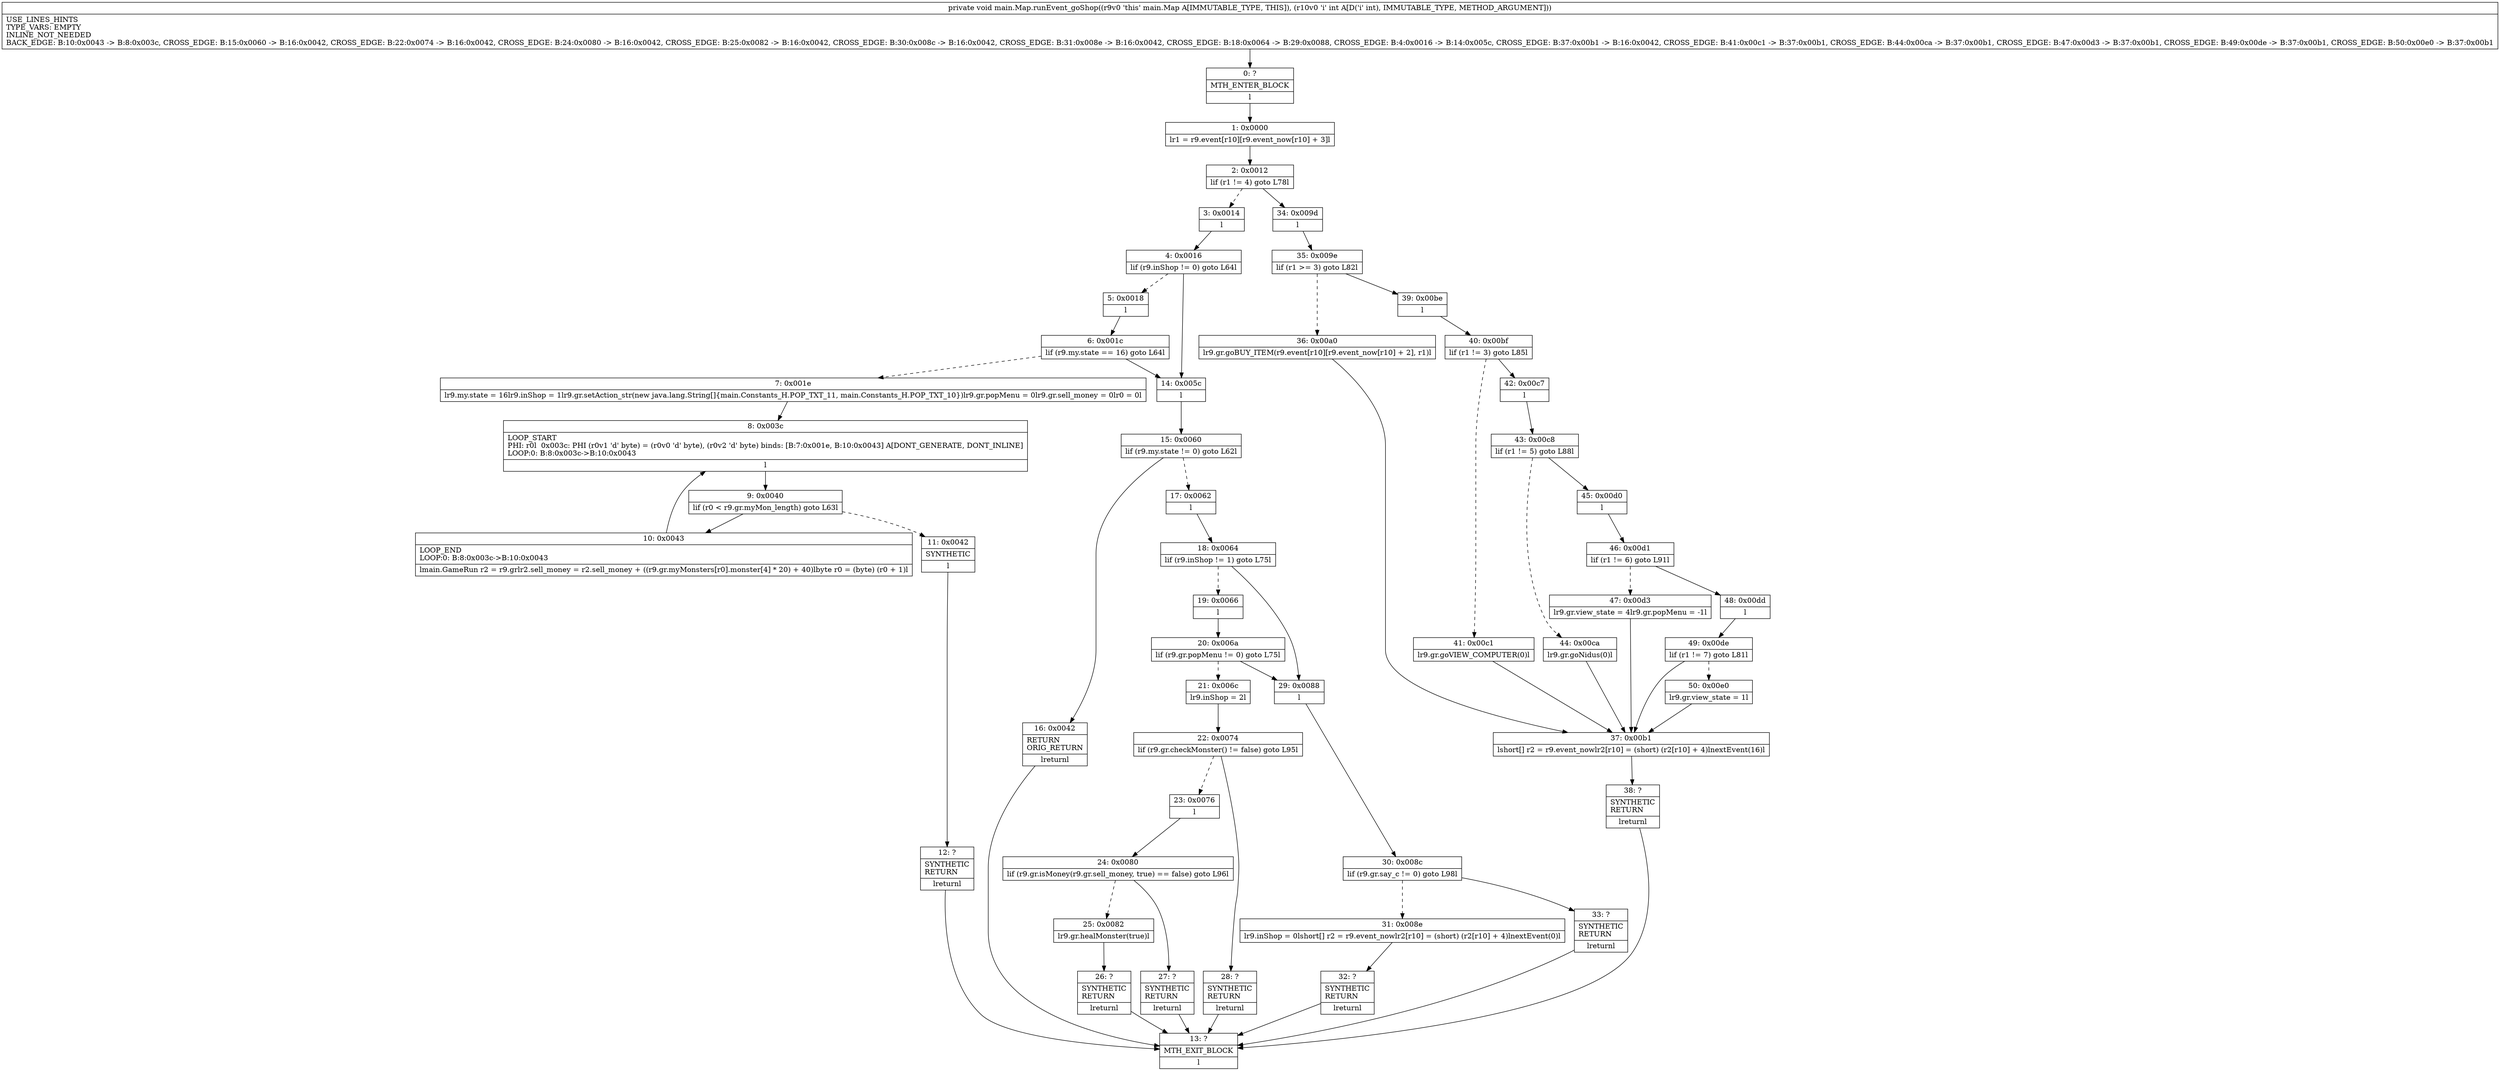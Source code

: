 digraph "CFG formain.Map.runEvent_goShop(I)V" {
Node_0 [shape=record,label="{0\:\ ?|MTH_ENTER_BLOCK\l|l}"];
Node_1 [shape=record,label="{1\:\ 0x0000|lr1 = r9.event[r10][r9.event_now[r10] + 3]l}"];
Node_2 [shape=record,label="{2\:\ 0x0012|lif (r1 != 4) goto L78l}"];
Node_3 [shape=record,label="{3\:\ 0x0014|l}"];
Node_4 [shape=record,label="{4\:\ 0x0016|lif (r9.inShop != 0) goto L64l}"];
Node_5 [shape=record,label="{5\:\ 0x0018|l}"];
Node_6 [shape=record,label="{6\:\ 0x001c|lif (r9.my.state == 16) goto L64l}"];
Node_7 [shape=record,label="{7\:\ 0x001e|lr9.my.state = 16lr9.inShop = 1lr9.gr.setAction_str(new java.lang.String[]\{main.Constants_H.POP_TXT_11, main.Constants_H.POP_TXT_10\})lr9.gr.popMenu = 0lr9.gr.sell_money = 0lr0 = 0l}"];
Node_8 [shape=record,label="{8\:\ 0x003c|LOOP_START\lPHI: r0l  0x003c: PHI (r0v1 'd' byte) = (r0v0 'd' byte), (r0v2 'd' byte) binds: [B:7:0x001e, B:10:0x0043] A[DONT_GENERATE, DONT_INLINE]\lLOOP:0: B:8:0x003c\-\>B:10:0x0043\l|l}"];
Node_9 [shape=record,label="{9\:\ 0x0040|lif (r0 \< r9.gr.myMon_length) goto L63l}"];
Node_10 [shape=record,label="{10\:\ 0x0043|LOOP_END\lLOOP:0: B:8:0x003c\-\>B:10:0x0043\l|lmain.GameRun r2 = r9.grlr2.sell_money = r2.sell_money + ((r9.gr.myMonsters[r0].monster[4] * 20) + 40)lbyte r0 = (byte) (r0 + 1)l}"];
Node_11 [shape=record,label="{11\:\ 0x0042|SYNTHETIC\l|l}"];
Node_12 [shape=record,label="{12\:\ ?|SYNTHETIC\lRETURN\l|lreturnl}"];
Node_13 [shape=record,label="{13\:\ ?|MTH_EXIT_BLOCK\l|l}"];
Node_14 [shape=record,label="{14\:\ 0x005c|l}"];
Node_15 [shape=record,label="{15\:\ 0x0060|lif (r9.my.state != 0) goto L62l}"];
Node_16 [shape=record,label="{16\:\ 0x0042|RETURN\lORIG_RETURN\l|lreturnl}"];
Node_17 [shape=record,label="{17\:\ 0x0062|l}"];
Node_18 [shape=record,label="{18\:\ 0x0064|lif (r9.inShop != 1) goto L75l}"];
Node_19 [shape=record,label="{19\:\ 0x0066|l}"];
Node_20 [shape=record,label="{20\:\ 0x006a|lif (r9.gr.popMenu != 0) goto L75l}"];
Node_21 [shape=record,label="{21\:\ 0x006c|lr9.inShop = 2l}"];
Node_22 [shape=record,label="{22\:\ 0x0074|lif (r9.gr.checkMonster() != false) goto L95l}"];
Node_23 [shape=record,label="{23\:\ 0x0076|l}"];
Node_24 [shape=record,label="{24\:\ 0x0080|lif (r9.gr.isMoney(r9.gr.sell_money, true) == false) goto L96l}"];
Node_25 [shape=record,label="{25\:\ 0x0082|lr9.gr.healMonster(true)l}"];
Node_26 [shape=record,label="{26\:\ ?|SYNTHETIC\lRETURN\l|lreturnl}"];
Node_27 [shape=record,label="{27\:\ ?|SYNTHETIC\lRETURN\l|lreturnl}"];
Node_28 [shape=record,label="{28\:\ ?|SYNTHETIC\lRETURN\l|lreturnl}"];
Node_29 [shape=record,label="{29\:\ 0x0088|l}"];
Node_30 [shape=record,label="{30\:\ 0x008c|lif (r9.gr.say_c != 0) goto L98l}"];
Node_31 [shape=record,label="{31\:\ 0x008e|lr9.inShop = 0lshort[] r2 = r9.event_nowlr2[r10] = (short) (r2[r10] + 4)lnextEvent(0)l}"];
Node_32 [shape=record,label="{32\:\ ?|SYNTHETIC\lRETURN\l|lreturnl}"];
Node_33 [shape=record,label="{33\:\ ?|SYNTHETIC\lRETURN\l|lreturnl}"];
Node_34 [shape=record,label="{34\:\ 0x009d|l}"];
Node_35 [shape=record,label="{35\:\ 0x009e|lif (r1 \>= 3) goto L82l}"];
Node_36 [shape=record,label="{36\:\ 0x00a0|lr9.gr.goBUY_ITEM(r9.event[r10][r9.event_now[r10] + 2], r1)l}"];
Node_37 [shape=record,label="{37\:\ 0x00b1|lshort[] r2 = r9.event_nowlr2[r10] = (short) (r2[r10] + 4)lnextEvent(16)l}"];
Node_38 [shape=record,label="{38\:\ ?|SYNTHETIC\lRETURN\l|lreturnl}"];
Node_39 [shape=record,label="{39\:\ 0x00be|l}"];
Node_40 [shape=record,label="{40\:\ 0x00bf|lif (r1 != 3) goto L85l}"];
Node_41 [shape=record,label="{41\:\ 0x00c1|lr9.gr.goVIEW_COMPUTER(0)l}"];
Node_42 [shape=record,label="{42\:\ 0x00c7|l}"];
Node_43 [shape=record,label="{43\:\ 0x00c8|lif (r1 != 5) goto L88l}"];
Node_44 [shape=record,label="{44\:\ 0x00ca|lr9.gr.goNidus(0)l}"];
Node_45 [shape=record,label="{45\:\ 0x00d0|l}"];
Node_46 [shape=record,label="{46\:\ 0x00d1|lif (r1 != 6) goto L91l}"];
Node_47 [shape=record,label="{47\:\ 0x00d3|lr9.gr.view_state = 4lr9.gr.popMenu = \-1l}"];
Node_48 [shape=record,label="{48\:\ 0x00dd|l}"];
Node_49 [shape=record,label="{49\:\ 0x00de|lif (r1 != 7) goto L81l}"];
Node_50 [shape=record,label="{50\:\ 0x00e0|lr9.gr.view_state = 1l}"];
MethodNode[shape=record,label="{private void main.Map.runEvent_goShop((r9v0 'this' main.Map A[IMMUTABLE_TYPE, THIS]), (r10v0 'i' int A[D('i' int), IMMUTABLE_TYPE, METHOD_ARGUMENT]))  | USE_LINES_HINTS\lTYPE_VARS: EMPTY\lINLINE_NOT_NEEDED\lBACK_EDGE: B:10:0x0043 \-\> B:8:0x003c, CROSS_EDGE: B:15:0x0060 \-\> B:16:0x0042, CROSS_EDGE: B:22:0x0074 \-\> B:16:0x0042, CROSS_EDGE: B:24:0x0080 \-\> B:16:0x0042, CROSS_EDGE: B:25:0x0082 \-\> B:16:0x0042, CROSS_EDGE: B:30:0x008c \-\> B:16:0x0042, CROSS_EDGE: B:31:0x008e \-\> B:16:0x0042, CROSS_EDGE: B:18:0x0064 \-\> B:29:0x0088, CROSS_EDGE: B:4:0x0016 \-\> B:14:0x005c, CROSS_EDGE: B:37:0x00b1 \-\> B:16:0x0042, CROSS_EDGE: B:41:0x00c1 \-\> B:37:0x00b1, CROSS_EDGE: B:44:0x00ca \-\> B:37:0x00b1, CROSS_EDGE: B:47:0x00d3 \-\> B:37:0x00b1, CROSS_EDGE: B:49:0x00de \-\> B:37:0x00b1, CROSS_EDGE: B:50:0x00e0 \-\> B:37:0x00b1\l}"];
MethodNode -> Node_0;
Node_0 -> Node_1;
Node_1 -> Node_2;
Node_2 -> Node_3[style=dashed];
Node_2 -> Node_34;
Node_3 -> Node_4;
Node_4 -> Node_5[style=dashed];
Node_4 -> Node_14;
Node_5 -> Node_6;
Node_6 -> Node_7[style=dashed];
Node_6 -> Node_14;
Node_7 -> Node_8;
Node_8 -> Node_9;
Node_9 -> Node_10;
Node_9 -> Node_11[style=dashed];
Node_10 -> Node_8;
Node_11 -> Node_12;
Node_12 -> Node_13;
Node_14 -> Node_15;
Node_15 -> Node_16;
Node_15 -> Node_17[style=dashed];
Node_16 -> Node_13;
Node_17 -> Node_18;
Node_18 -> Node_19[style=dashed];
Node_18 -> Node_29;
Node_19 -> Node_20;
Node_20 -> Node_21[style=dashed];
Node_20 -> Node_29;
Node_21 -> Node_22;
Node_22 -> Node_23[style=dashed];
Node_22 -> Node_28;
Node_23 -> Node_24;
Node_24 -> Node_25[style=dashed];
Node_24 -> Node_27;
Node_25 -> Node_26;
Node_26 -> Node_13;
Node_27 -> Node_13;
Node_28 -> Node_13;
Node_29 -> Node_30;
Node_30 -> Node_31[style=dashed];
Node_30 -> Node_33;
Node_31 -> Node_32;
Node_32 -> Node_13;
Node_33 -> Node_13;
Node_34 -> Node_35;
Node_35 -> Node_36[style=dashed];
Node_35 -> Node_39;
Node_36 -> Node_37;
Node_37 -> Node_38;
Node_38 -> Node_13;
Node_39 -> Node_40;
Node_40 -> Node_41[style=dashed];
Node_40 -> Node_42;
Node_41 -> Node_37;
Node_42 -> Node_43;
Node_43 -> Node_44[style=dashed];
Node_43 -> Node_45;
Node_44 -> Node_37;
Node_45 -> Node_46;
Node_46 -> Node_47[style=dashed];
Node_46 -> Node_48;
Node_47 -> Node_37;
Node_48 -> Node_49;
Node_49 -> Node_37;
Node_49 -> Node_50[style=dashed];
Node_50 -> Node_37;
}

